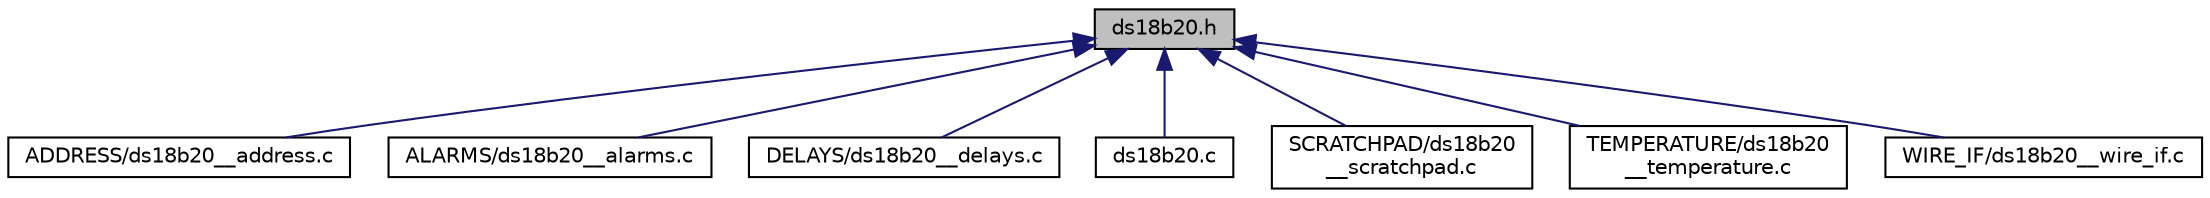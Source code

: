 digraph "ds18b20.h"
{
  edge [fontname="Helvetica",fontsize="10",labelfontname="Helvetica",labelfontsize="10"];
  node [fontname="Helvetica",fontsize="10",shape=record];
  Node1 [label="ds18b20.h",height=0.2,width=0.4,color="black", fillcolor="grey75", style="filled", fontcolor="black"];
  Node1 -> Node2 [dir="back",color="midnightblue",fontsize="10",style="solid",fontname="Helvetica"];
  Node2 [label="ADDRESS/ds18b20__address.c",height=0.2,width=0.4,color="black", fillcolor="white", style="filled",URL="$ds18b20____address_8c.html",tooltip="Addressing search and support for DS18B20. "];
  Node1 -> Node3 [dir="back",color="midnightblue",fontsize="10",style="solid",fontname="Helvetica"];
  Node3 [label="ALARMS/ds18b20__alarms.c",height=0.2,width=0.4,color="black", fillcolor="white", style="filled",URL="$ds18b20____alarms_8c.html",tooltip="Supports setting the temperature alarms. "];
  Node1 -> Node4 [dir="back",color="midnightblue",fontsize="10",style="solid",fontname="Helvetica"];
  Node4 [label="DELAYS/ds18b20__delays.c",height=0.2,width=0.4,color="black", fillcolor="white", style="filled",URL="$ds18b20____delays_8c.html",tooltip="Interface for delays. "];
  Node1 -> Node5 [dir="back",color="midnightblue",fontsize="10",style="solid",fontname="Helvetica"];
  Node5 [label="ds18b20.c",height=0.2,width=0.4,color="black", fillcolor="white", style="filled",URL="$ds18b20_8c.html",tooltip="Main module file. "];
  Node1 -> Node6 [dir="back",color="midnightblue",fontsize="10",style="solid",fontname="Helvetica"];
  Node6 [label="SCRATCHPAD/ds18b20\l__scratchpad.c",height=0.2,width=0.4,color="black", fillcolor="white", style="filled",URL="$ds18b20____scratchpad_8c.html",tooltip="DS18B20 Scratchpad read and write functions. "];
  Node1 -> Node7 [dir="back",color="midnightblue",fontsize="10",style="solid",fontname="Helvetica"];
  Node7 [label="TEMPERATURE/ds18b20\l__temperature.c",height=0.2,width=0.4,color="black", fillcolor="white", style="filled",URL="$ds18b20____temperature_8c.html",tooltip="Temperature read and conversion functions. "];
  Node1 -> Node8 [dir="back",color="midnightblue",fontsize="10",style="solid",fontname="Helvetica"];
  Node8 [label="WIRE_IF/ds18b20__wire_if.c",height=0.2,width=0.4,color="black", fillcolor="white", style="filled",URL="$ds18b20____wire__if_8c.html",tooltip="Interface to various 1-wire calls from other modules. "];
}
